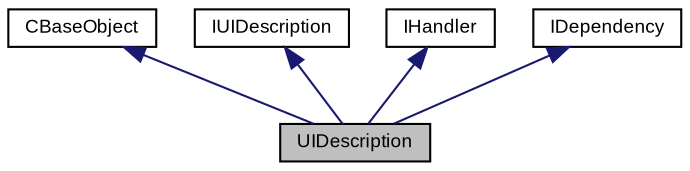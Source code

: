 digraph G
{
  bgcolor="transparent";
  edge [fontname="Arial",fontsize="9",labelfontname="Arial",labelfontsize="9"];
  node [fontname="Arial",fontsize="9",shape=record];
  Node1 [label="UIDescription",height=0.2,width=0.4,color="black", fillcolor="grey75", style="filled" fontcolor="black"];
  Node2 -> Node1 [dir=back,color="midnightblue",fontsize="9",style="solid",fontname="Arial"];
  Node2 [label="CBaseObject",height=0.2,width=0.4,color="black",URL="$class_v_s_t_g_u_i_1_1_c_base_object.html",tooltip="Base Object with reference counter."];
  Node3 -> Node1 [dir=back,color="midnightblue",fontsize="9",style="solid",fontname="Arial"];
  Node3 [label="IUIDescription",height=0.2,width=0.4,color="black",URL="$class_v_s_t_g_u_i_1_1_i_u_i_description.html"];
  Node4 -> Node1 [dir=back,color="midnightblue",fontsize="9",style="solid",fontname="Arial"];
  Node4 [label="IHandler",height=0.2,width=0.4,color="black",URL="$class_v_s_t_g_u_i_1_1_xml_1_1_i_handler.html"];
  Node5 -> Node1 [dir=back,color="midnightblue",fontsize="9",style="solid",fontname="Arial"];
  Node5 [label="IDependency",height=0.2,width=0.4,color="black",URL="$class_v_s_t_g_u_i_1_1_i_dependency.html",tooltip="simple dependency between objects."];
}
